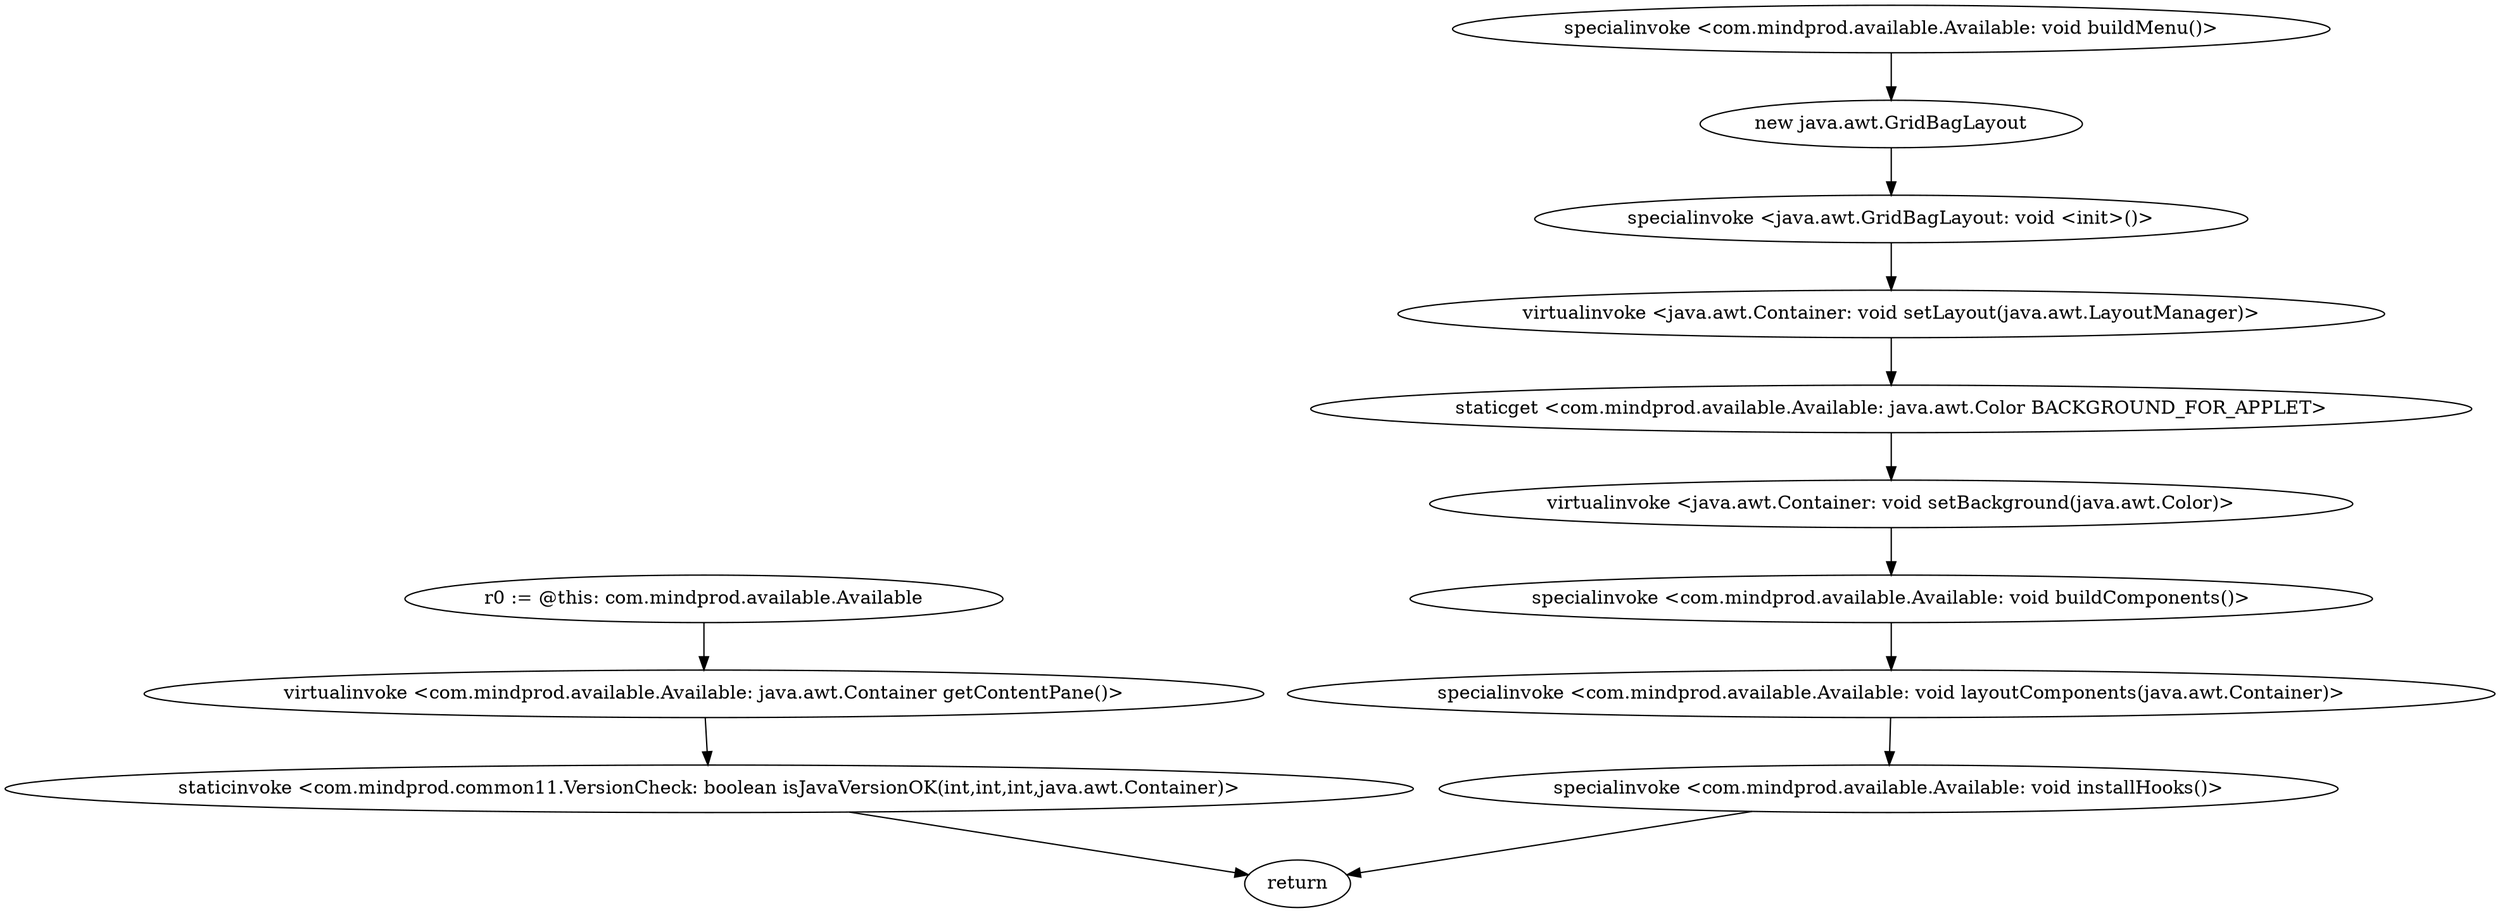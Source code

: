 digraph "" {
"r0 := @this: com.mindprod.available.Available"->"virtualinvoke <com.mindprod.available.Available: java.awt.Container getContentPane()>";
 "virtualinvoke <com.mindprod.available.Available: java.awt.Container getContentPane()>"->"staticinvoke <com.mindprod.common11.VersionCheck: boolean isJavaVersionOK(int,int,int,java.awt.Container)>";
 "staticinvoke <com.mindprod.common11.VersionCheck: boolean isJavaVersionOK(int,int,int,java.awt.Container)>"->"return";
"specialinvoke <com.mindprod.available.Available: void buildMenu()>";
 "specialinvoke <com.mindprod.available.Available: void buildMenu()>"->"new java.awt.GridBagLayout";
 "new java.awt.GridBagLayout"->"specialinvoke <java.awt.GridBagLayout: void <init>()>";
 "specialinvoke <java.awt.GridBagLayout: void <init>()>"->"virtualinvoke <java.awt.Container: void setLayout(java.awt.LayoutManager)>";
 "virtualinvoke <java.awt.Container: void setLayout(java.awt.LayoutManager)>"->"staticget <com.mindprod.available.Available: java.awt.Color BACKGROUND_FOR_APPLET>";
 "staticget <com.mindprod.available.Available: java.awt.Color BACKGROUND_FOR_APPLET>"->"virtualinvoke <java.awt.Container: void setBackground(java.awt.Color)>";
 "virtualinvoke <java.awt.Container: void setBackground(java.awt.Color)>"->"specialinvoke <com.mindprod.available.Available: void buildComponents()>";
 "specialinvoke <com.mindprod.available.Available: void buildComponents()>"->"specialinvoke <com.mindprod.available.Available: void layoutComponents(java.awt.Container)>";
 "specialinvoke <com.mindprod.available.Available: void layoutComponents(java.awt.Container)>"->"specialinvoke <com.mindprod.available.Available: void installHooks()>";
 "specialinvoke <com.mindprod.available.Available: void installHooks()>"->"return";
}
